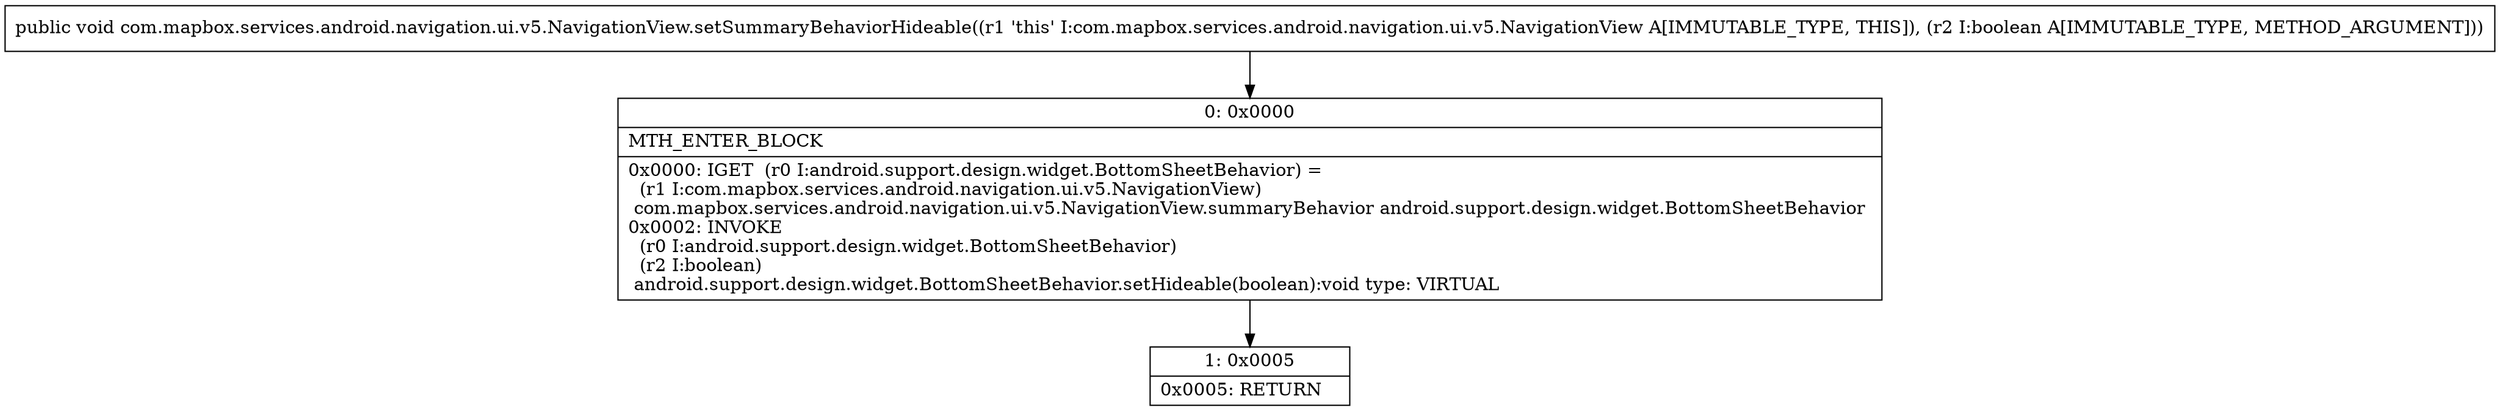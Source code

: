 digraph "CFG forcom.mapbox.services.android.navigation.ui.v5.NavigationView.setSummaryBehaviorHideable(Z)V" {
Node_0 [shape=record,label="{0\:\ 0x0000|MTH_ENTER_BLOCK\l|0x0000: IGET  (r0 I:android.support.design.widget.BottomSheetBehavior) = \l  (r1 I:com.mapbox.services.android.navigation.ui.v5.NavigationView)\l com.mapbox.services.android.navigation.ui.v5.NavigationView.summaryBehavior android.support.design.widget.BottomSheetBehavior \l0x0002: INVOKE  \l  (r0 I:android.support.design.widget.BottomSheetBehavior)\l  (r2 I:boolean)\l android.support.design.widget.BottomSheetBehavior.setHideable(boolean):void type: VIRTUAL \l}"];
Node_1 [shape=record,label="{1\:\ 0x0005|0x0005: RETURN   \l}"];
MethodNode[shape=record,label="{public void com.mapbox.services.android.navigation.ui.v5.NavigationView.setSummaryBehaviorHideable((r1 'this' I:com.mapbox.services.android.navigation.ui.v5.NavigationView A[IMMUTABLE_TYPE, THIS]), (r2 I:boolean A[IMMUTABLE_TYPE, METHOD_ARGUMENT])) }"];
MethodNode -> Node_0;
Node_0 -> Node_1;
}

